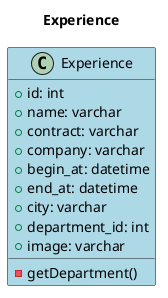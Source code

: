 @startuml

title: Experience

class Experience #lightblue {
    +id: int
    +name: varchar
    +contract: varchar
    +company: varchar
    +begin_at: datetime
    +end_at: datetime
    +city: varchar
    +department_id: int
    +image: varchar

    -getDepartment()
}

@enduml